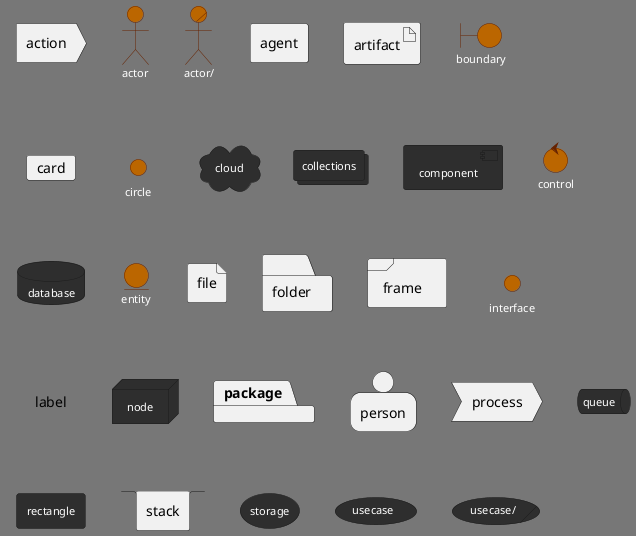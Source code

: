 ' Do not edit
' Theme Gallery
' autogenerated by script
'
@startuml
!theme reddress-darkorange
action action
actor actor
actor/ "actor/"
agent agent
artifact artifact
boundary boundary
card card
circle circle
cloud cloud
collections collections
component component
control control
database database
entity entity
file file
folder folder
frame frame
'hexagon hexagon
interface interface
label label
node node
package package
person person
process process
queue queue
rectangle rectangle
stack stack
storage storage
usecase usecase
usecase/ "usecase/"
@enduml
